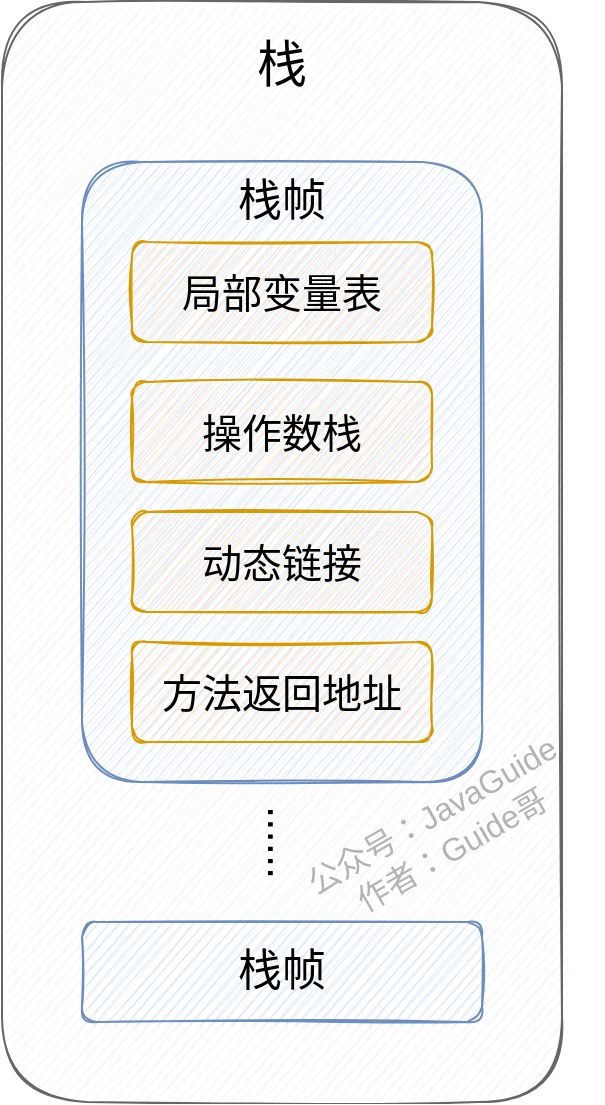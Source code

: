 <mxfile version="13.4.5" type="device"><diagram id="vISw4Omdv4bcsCCqeicN" name="Page-1"><mxGraphModel dx="1106" dy="997" grid="1" gridSize="10" guides="1" tooltips="1" connect="1" arrows="1" fold="1" page="1" pageScale="1" pageWidth="827" pageHeight="1169" math="0" shadow="0"><root><mxCell id="0"/><mxCell id="1" parent="0"/><mxCell id="EQkVSaYsnmeruk4lbSbY-1" value="" style="rounded=1;whiteSpace=wrap;html=1;fillColor=#f5f5f5;strokeColor=#666666;sketch=1;fontSize=20;fontColor=#333333;shadow=0;glass=0;" vertex="1" parent="1"><mxGeometry x="180" y="190" width="280" height="550" as="geometry"/></mxCell><mxCell id="EQkVSaYsnmeruk4lbSbY-3" value="栈" style="text;html=1;strokeColor=none;fillColor=none;align=center;verticalAlign=middle;whiteSpace=wrap;rounded=0;fontSize=25;sketch=1;" vertex="1" parent="1"><mxGeometry x="180" y="210" width="280" height="20" as="geometry"/></mxCell><mxCell id="EQkVSaYsnmeruk4lbSbY-4" value="" style="rounded=1;whiteSpace=wrap;html=1;fillColor=#dae8fc;strokeColor=#6c8ebf;sketch=1;fontSize=20;" vertex="1" parent="1"><mxGeometry x="220" y="270" width="200" height="310" as="geometry"/></mxCell><mxCell id="EQkVSaYsnmeruk4lbSbY-6" value="栈帧" style="text;html=1;strokeColor=none;fillColor=none;align=center;verticalAlign=middle;whiteSpace=wrap;rounded=0;fontSize=22;sketch=1;" vertex="1" parent="1"><mxGeometry x="180" y="280" width="280" height="20" as="geometry"/></mxCell><mxCell id="EQkVSaYsnmeruk4lbSbY-7" value="局部变量表" style="rounded=1;whiteSpace=wrap;html=1;fillColor=#ffe6cc;strokeColor=#d79b00;sketch=1;fontSize=20;" vertex="1" parent="1"><mxGeometry x="245" y="310" width="150" height="50" as="geometry"/></mxCell><mxCell id="EQkVSaYsnmeruk4lbSbY-8" value="操作数栈" style="rounded=1;whiteSpace=wrap;html=1;fillColor=#ffe6cc;strokeColor=#d79b00;sketch=1;fontSize=20;" vertex="1" parent="1"><mxGeometry x="245" y="380" width="150" height="50" as="geometry"/></mxCell><mxCell id="EQkVSaYsnmeruk4lbSbY-9" value="动态链接" style="rounded=1;whiteSpace=wrap;html=1;fillColor=#ffe6cc;strokeColor=#d79b00;sketch=1;fontSize=20;" vertex="1" parent="1"><mxGeometry x="245" y="445" width="150" height="50" as="geometry"/></mxCell><mxCell id="EQkVSaYsnmeruk4lbSbY-10" value="方法返回地址" style="rounded=1;whiteSpace=wrap;html=1;fillColor=#ffe6cc;strokeColor=#d79b00;sketch=1;fontSize=20;" vertex="1" parent="1"><mxGeometry x="245" y="510" width="150" height="50" as="geometry"/></mxCell><mxCell id="EQkVSaYsnmeruk4lbSbY-11" value="&lt;span style=&quot;font-size: 22px&quot;&gt;栈帧&lt;/span&gt;" style="rounded=1;whiteSpace=wrap;html=1;fillColor=#dae8fc;strokeColor=#6c8ebf;sketch=1;fontSize=20;" vertex="1" parent="1"><mxGeometry x="220" y="650" width="200" height="50" as="geometry"/></mxCell><mxCell id="2" value="&lt;div&gt;&lt;span&gt;......&lt;/span&gt;&lt;/div&gt;" style="text;html=1;align=left;verticalAlign=middle;resizable=0;points=[];autosize=1;fontSize=22;rotation=90;direction=south;sketch=1;" vertex="1" parent="1"><mxGeometry x="295" y="600" width="50" height="30" as="geometry"/></mxCell><mxCell id="EQkVSaYsnmeruk4lbSbY-13" value="公众号：JavaGuide&lt;br style=&quot;font-size: 16px;&quot;&gt;作者：Guide哥" style="text;html=1;strokeColor=none;fillColor=none;align=center;verticalAlign=middle;whiteSpace=wrap;rounded=0;labelBackgroundColor=none;fontSize=16;fontColor=#B3B3B3;rotation=-30;sketch=1;" vertex="1" parent="1"><mxGeometry x="310" y="600" width="180" height="10" as="geometry"/></mxCell></root></mxGraphModel></diagram></mxfile>